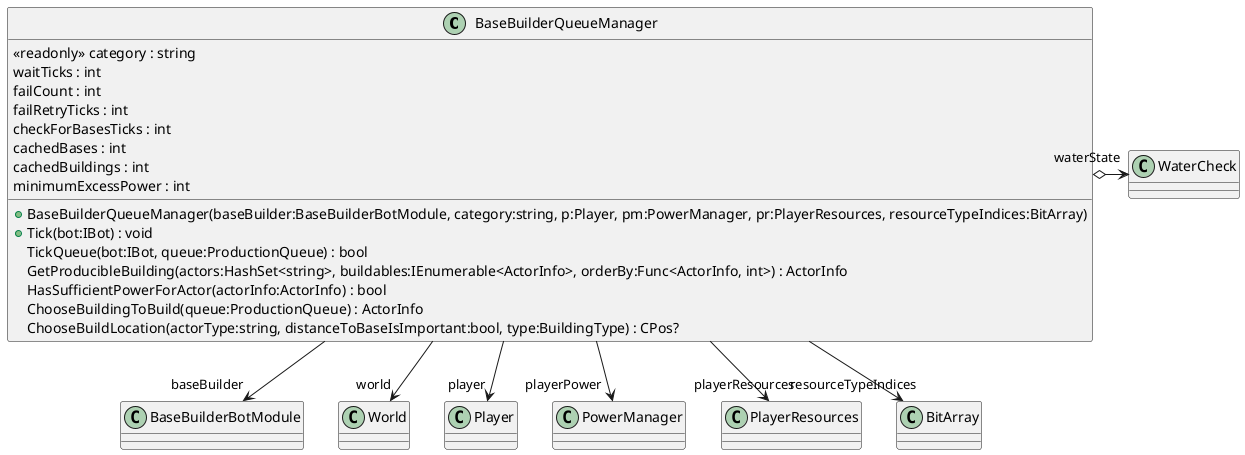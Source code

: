 @startuml
class BaseBuilderQueueManager {
    <<readonly>> category : string
    waitTicks : int
    failCount : int
    failRetryTicks : int
    checkForBasesTicks : int
    cachedBases : int
    cachedBuildings : int
    minimumExcessPower : int
    + BaseBuilderQueueManager(baseBuilder:BaseBuilderBotModule, category:string, p:Player, pm:PowerManager, pr:PlayerResources, resourceTypeIndices:BitArray)
    + Tick(bot:IBot) : void
    TickQueue(bot:IBot, queue:ProductionQueue) : bool
    GetProducibleBuilding(actors:HashSet<string>, buildables:IEnumerable<ActorInfo>, orderBy:Func<ActorInfo, int>) : ActorInfo
    HasSufficientPowerForActor(actorInfo:ActorInfo) : bool
    ChooseBuildingToBuild(queue:ProductionQueue) : ActorInfo
    ChooseBuildLocation(actorType:string, distanceToBaseIsImportant:bool, type:BuildingType) : CPos?
}
BaseBuilderQueueManager --> "baseBuilder" BaseBuilderBotModule
BaseBuilderQueueManager --> "world" World
BaseBuilderQueueManager --> "player" Player
BaseBuilderQueueManager --> "playerPower" PowerManager
BaseBuilderQueueManager --> "playerResources" PlayerResources
BaseBuilderQueueManager --> "resourceTypeIndices" BitArray
BaseBuilderQueueManager o-> "waterState" WaterCheck
@enduml
